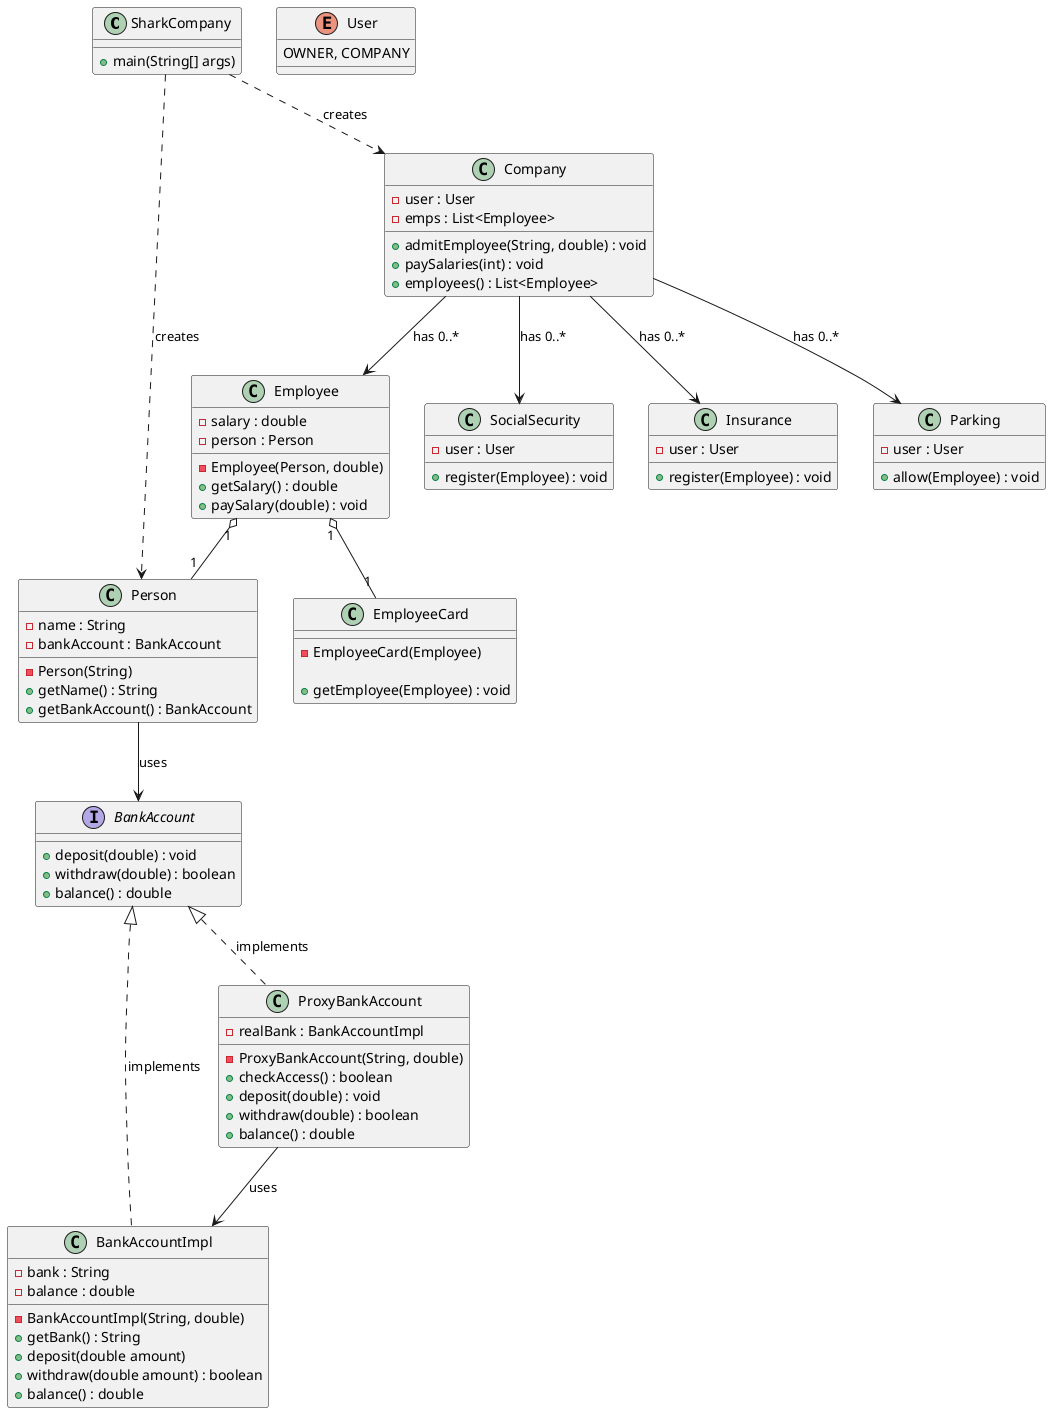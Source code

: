 @startuml diagram_9_2

class SharkCompany {
    + main(String[] args)
}

enum User {
    OWNER, COMPANY
}

interface BankAccount {
    + deposit(double) : void
    + withdraw(double) : boolean
    + balance() : double
}

class BankAccountImpl {
    - BankAccountImpl(String, double)

    - bank : String
    - balance : double

    + getBank() : String
    + deposit(double amount)
    + withdraw(double amount) : boolean
    + balance() : double
}

class ProxyBankAccount {
    - ProxyBankAccount(String, double)

    - realBank : BankAccountImpl

    + checkAccess() : boolean
    + deposit(double) : void
    + withdraw(double) : boolean
    + balance() : double
}

class Person {
    - Person(String)

    - name : String
    - bankAccount : BankAccount

    + getName() : String
    + getBankAccount() : BankAccount
}

class Employee{
    - Employee(Person, double)

    - salary : double
    - person : Person

    + getSalary() : double
    + paySalary(double) : void
}

class Company {
    - user : User
    - emps : List<Employee>

    + admitEmployee(String, double) : void
    + paySalaries(int) : void
    + employees() : List<Employee>
}

class SocialSecurity {
    - user : User

    + register(Employee) : void
}

class Insurance {
    - user : User

    + register(Employee) : void
}

class EmployeeCard {
    - EmployeeCard(Employee)

    + getEmployee(Employee) : void
}

class Parking {
    - user : User

    + allow(Employee) : void
}


BankAccount <|.. BankAccountImpl : implements
BankAccount <|.. ProxyBankAccount : implements

ProxyBankAccount --> BankAccountImpl : uses
Person --> BankAccount : uses
Company --> Employee : has 0..*
Company --> Insurance : has 0..*
Company --> SocialSecurity : has 0..*
Company --> Parking : has 0..*

Employee "1" o-- "1" Person
Employee "1" o-- "1" EmployeeCard


SharkCompany ..> Company : creates
SharkCompany ..> Person : creates

@enduml
